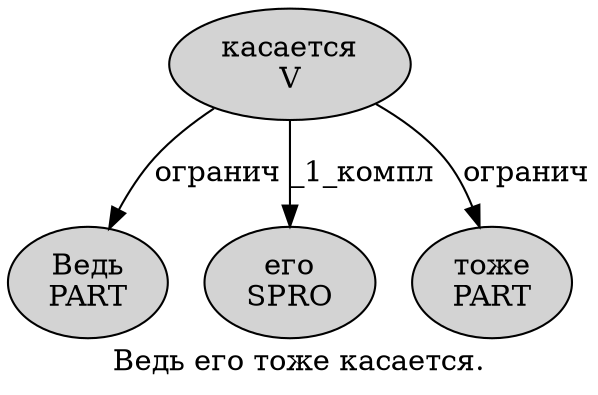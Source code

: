 digraph SENTENCE_2727 {
	graph [label="Ведь его тоже касается."]
	node [style=filled]
		0 [label="Ведь
PART" color="" fillcolor=lightgray penwidth=1 shape=ellipse]
		1 [label="его
SPRO" color="" fillcolor=lightgray penwidth=1 shape=ellipse]
		2 [label="тоже
PART" color="" fillcolor=lightgray penwidth=1 shape=ellipse]
		3 [label="касается
V" color="" fillcolor=lightgray penwidth=1 shape=ellipse]
			3 -> 0 [label="огранич"]
			3 -> 1 [label="_1_компл"]
			3 -> 2 [label="огранич"]
}